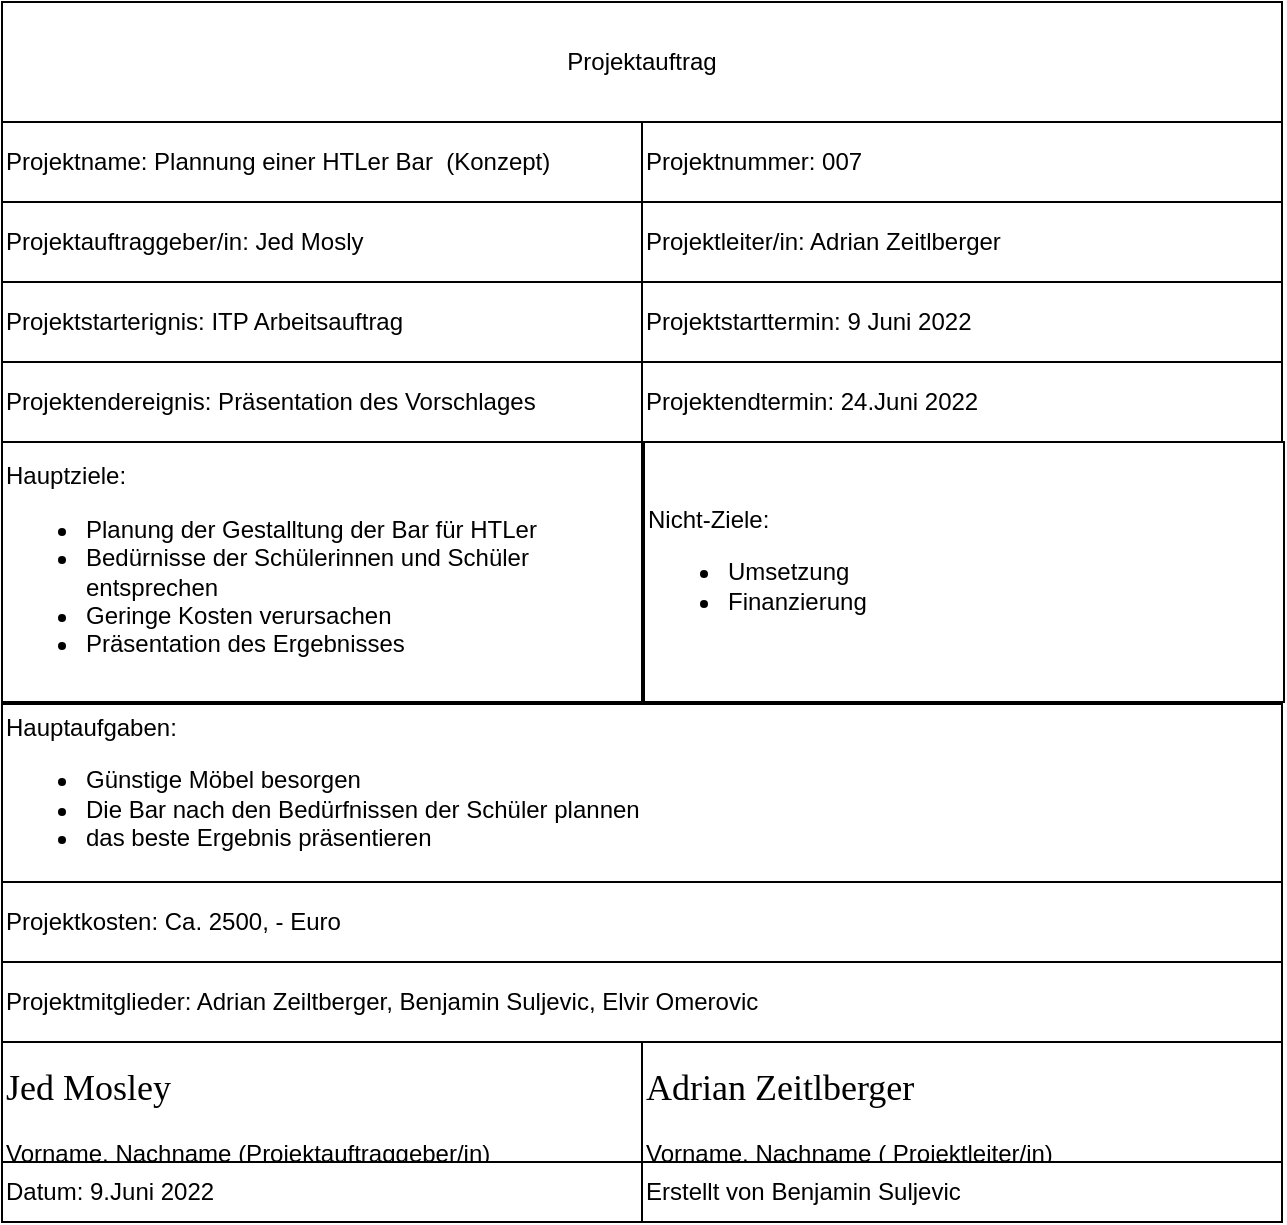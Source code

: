 <mxfile version="14.6.13" type="device"><diagram id="5oEKsNFuA50DXo7VAJ9-" name="Seite-1"><mxGraphModel dx="1221" dy="705" grid="1" gridSize="10" guides="1" tooltips="1" connect="1" arrows="1" fold="1" page="1" pageScale="1" pageWidth="827" pageHeight="1169" math="0" shadow="0"><root><mxCell id="0"/><mxCell id="1" parent="0"/><mxCell id="7d3v9-PTG8-rRoYp1BfM-1" value="Projektauftrag" style="rounded=0;whiteSpace=wrap;html=1;" vertex="1" parent="1"><mxGeometry x="120" y="100" width="640" height="60" as="geometry"/></mxCell><mxCell id="7d3v9-PTG8-rRoYp1BfM-2" value="Projektname: Plannung einer HTLer Bar&amp;nbsp; (Konzept)" style="rounded=0;whiteSpace=wrap;html=1;align=left;" vertex="1" parent="1"><mxGeometry x="120" y="160" width="320" height="40" as="geometry"/></mxCell><mxCell id="7d3v9-PTG8-rRoYp1BfM-3" value="Projektnummer: 007" style="rounded=0;whiteSpace=wrap;html=1;align=left;" vertex="1" parent="1"><mxGeometry x="440" y="160" width="320" height="40" as="geometry"/></mxCell><mxCell id="7d3v9-PTG8-rRoYp1BfM-4" value="Projektauftraggeber/in: Jed Mosly" style="rounded=0;whiteSpace=wrap;html=1;align=left;" vertex="1" parent="1"><mxGeometry x="120" y="200" width="320" height="40" as="geometry"/></mxCell><mxCell id="7d3v9-PTG8-rRoYp1BfM-5" value="Projektleiter/in: Adrian Zeitlberger" style="rounded=0;whiteSpace=wrap;html=1;align=left;" vertex="1" parent="1"><mxGeometry x="440" y="200" width="320" height="40" as="geometry"/></mxCell><mxCell id="7d3v9-PTG8-rRoYp1BfM-6" value="Projektstarterignis: ITP Arbeitsauftrag" style="rounded=0;whiteSpace=wrap;html=1;align=left;" vertex="1" parent="1"><mxGeometry x="120" y="240" width="320" height="40" as="geometry"/></mxCell><mxCell id="7d3v9-PTG8-rRoYp1BfM-7" value="Projektstarttermin: 9 Juni 2022&amp;nbsp;" style="rounded=0;whiteSpace=wrap;html=1;align=left;" vertex="1" parent="1"><mxGeometry x="440" y="240" width="320" height="40" as="geometry"/></mxCell><mxCell id="7d3v9-PTG8-rRoYp1BfM-8" value="Projektendereignis: Präsentation des Vorschlages" style="rounded=0;whiteSpace=wrap;html=1;align=left;" vertex="1" parent="1"><mxGeometry x="120" y="280" width="320" height="40" as="geometry"/></mxCell><mxCell id="7d3v9-PTG8-rRoYp1BfM-9" value="Projektendtermin: 24.Juni 2022" style="rounded=0;whiteSpace=wrap;html=1;align=left;" vertex="1" parent="1"><mxGeometry x="440" y="280" width="320" height="40" as="geometry"/></mxCell><mxCell id="7d3v9-PTG8-rRoYp1BfM-10" value="Hauptziele:&lt;br&gt;&lt;ul&gt;&lt;li&gt;Planung der Gestalltung der Bar für HTLer&lt;/li&gt;&lt;li&gt;Bedürnisse der Schülerinnen und Schüler entsprechen&lt;/li&gt;&lt;li&gt;Geringe Kosten verursachen&lt;/li&gt;&lt;li&gt;Präsentation des Ergebnisses&lt;/li&gt;&lt;/ul&gt;" style="rounded=0;whiteSpace=wrap;html=1;align=left;" vertex="1" parent="1"><mxGeometry x="120" y="320" width="320" height="130" as="geometry"/></mxCell><mxCell id="7d3v9-PTG8-rRoYp1BfM-11" value="Nicht-Ziele:&lt;br&gt;&lt;ul&gt;&lt;li&gt;Umsetzung&lt;/li&gt;&lt;li&gt;Finanzierung&amp;nbsp;&lt;/li&gt;&lt;/ul&gt;" style="rounded=0;whiteSpace=wrap;html=1;align=left;" vertex="1" parent="1"><mxGeometry x="441" y="320" width="320" height="130" as="geometry"/></mxCell><mxCell id="7d3v9-PTG8-rRoYp1BfM-12" value="Hauptaufgaben:&lt;br&gt;&lt;ul&gt;&lt;li&gt;Günstige Möbel besorgen&lt;/li&gt;&lt;li&gt;Die Bar nach den Bedürfnissen der Schüler plannen&lt;/li&gt;&lt;li&gt;das beste Ergebnis präsentieren&lt;/li&gt;&lt;/ul&gt;" style="rounded=0;whiteSpace=wrap;html=1;align=left;" vertex="1" parent="1"><mxGeometry x="120" y="451" width="640" height="90" as="geometry"/></mxCell><mxCell id="7d3v9-PTG8-rRoYp1BfM-14" value="Projektkosten: Ca. 2500, - Euro" style="rounded=0;whiteSpace=wrap;html=1;align=left;" vertex="1" parent="1"><mxGeometry x="120" y="540" width="640" height="40" as="geometry"/></mxCell><mxCell id="7d3v9-PTG8-rRoYp1BfM-15" value="Projektmitglieder: Adrian Zeiltberger, Benjamin Suljevic, Elvir Omerovic" style="rounded=0;whiteSpace=wrap;html=1;align=left;" vertex="1" parent="1"><mxGeometry x="120" y="580" width="640" height="40" as="geometry"/></mxCell><mxCell id="7d3v9-PTG8-rRoYp1BfM-16" value="&lt;br&gt;&lt;font face=&quot;Georgia&quot; style=&quot;font-size: 18px&quot;&gt;Jed Mosley&lt;/font&gt;&lt;br&gt;&lt;br&gt;Vorname, Nachname (Projektauftraggeber/in)" style="rounded=0;whiteSpace=wrap;html=1;align=left;" vertex="1" parent="1"><mxGeometry x="120" y="620" width="320" height="60" as="geometry"/></mxCell><mxCell id="7d3v9-PTG8-rRoYp1BfM-17" value="&lt;br&gt;&lt;font style=&quot;font-size: 18px&quot; face=&quot;Georgia&quot;&gt;Adrian Zeitlberger&lt;/font&gt;&lt;br&gt;&lt;br&gt;Vorname, Nachname ( Projektleiter/in)" style="rounded=0;whiteSpace=wrap;html=1;align=left;" vertex="1" parent="1"><mxGeometry x="440" y="620" width="320" height="60" as="geometry"/></mxCell><mxCell id="7d3v9-PTG8-rRoYp1BfM-18" value="Datum: 9.Juni 2022" style="rounded=0;whiteSpace=wrap;html=1;align=left;" vertex="1" parent="1"><mxGeometry x="120" y="680" width="320" height="30" as="geometry"/></mxCell><mxCell id="7d3v9-PTG8-rRoYp1BfM-19" value="Erstellt von Benjamin Suljevic" style="rounded=0;whiteSpace=wrap;html=1;align=left;" vertex="1" parent="1"><mxGeometry x="440" y="680" width="320" height="30" as="geometry"/></mxCell></root></mxGraphModel></diagram></mxfile>